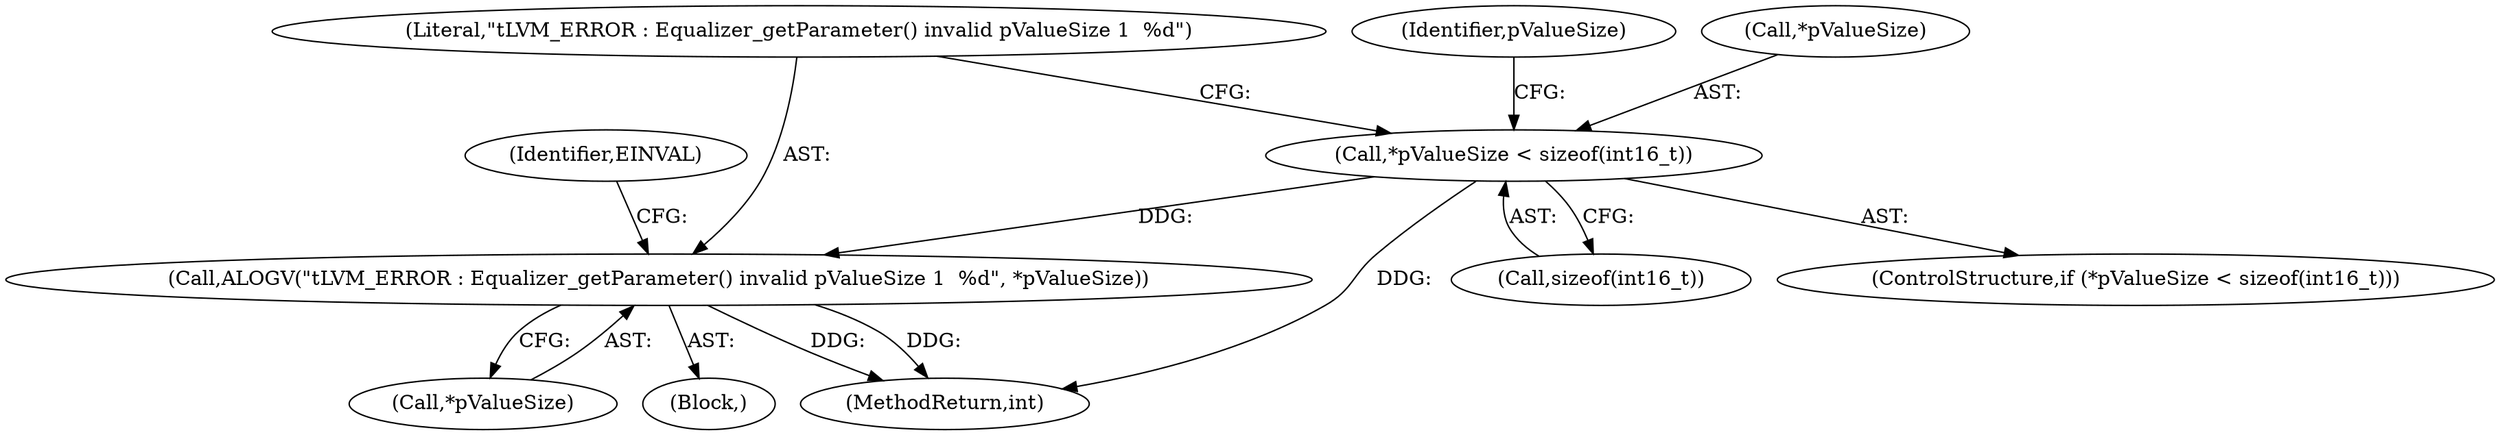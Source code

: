 digraph "0_Android_321ea5257e37c8edb26e66fe4ee78cca4cd915fe@API" {
"1000147" [label="(Call,*pValueSize < sizeof(int16_t))"];
"1000153" [label="(Call,ALOGV(\"\tLVM_ERROR : Equalizer_getParameter() invalid pValueSize 1  %d\", *pValueSize))"];
"1000162" [label="(Identifier,pValueSize)"];
"1000150" [label="(Call,sizeof(int16_t))"];
"1000148" [label="(Call,*pValueSize)"];
"1000586" [label="(MethodReturn,int)"];
"1000155" [label="(Call,*pValueSize)"];
"1000146" [label="(ControlStructure,if (*pValueSize < sizeof(int16_t)))"];
"1000153" [label="(Call,ALOGV(\"\tLVM_ERROR : Equalizer_getParameter() invalid pValueSize 1  %d\", *pValueSize))"];
"1000147" [label="(Call,*pValueSize < sizeof(int16_t))"];
"1000159" [label="(Identifier,EINVAL)"];
"1000152" [label="(Block,)"];
"1000154" [label="(Literal,\"\tLVM_ERROR : Equalizer_getParameter() invalid pValueSize 1  %d\")"];
"1000147" -> "1000146"  [label="AST: "];
"1000147" -> "1000150"  [label="CFG: "];
"1000148" -> "1000147"  [label="AST: "];
"1000150" -> "1000147"  [label="AST: "];
"1000154" -> "1000147"  [label="CFG: "];
"1000162" -> "1000147"  [label="CFG: "];
"1000147" -> "1000586"  [label="DDG: "];
"1000147" -> "1000153"  [label="DDG: "];
"1000153" -> "1000152"  [label="AST: "];
"1000153" -> "1000155"  [label="CFG: "];
"1000154" -> "1000153"  [label="AST: "];
"1000155" -> "1000153"  [label="AST: "];
"1000159" -> "1000153"  [label="CFG: "];
"1000153" -> "1000586"  [label="DDG: "];
"1000153" -> "1000586"  [label="DDG: "];
}

